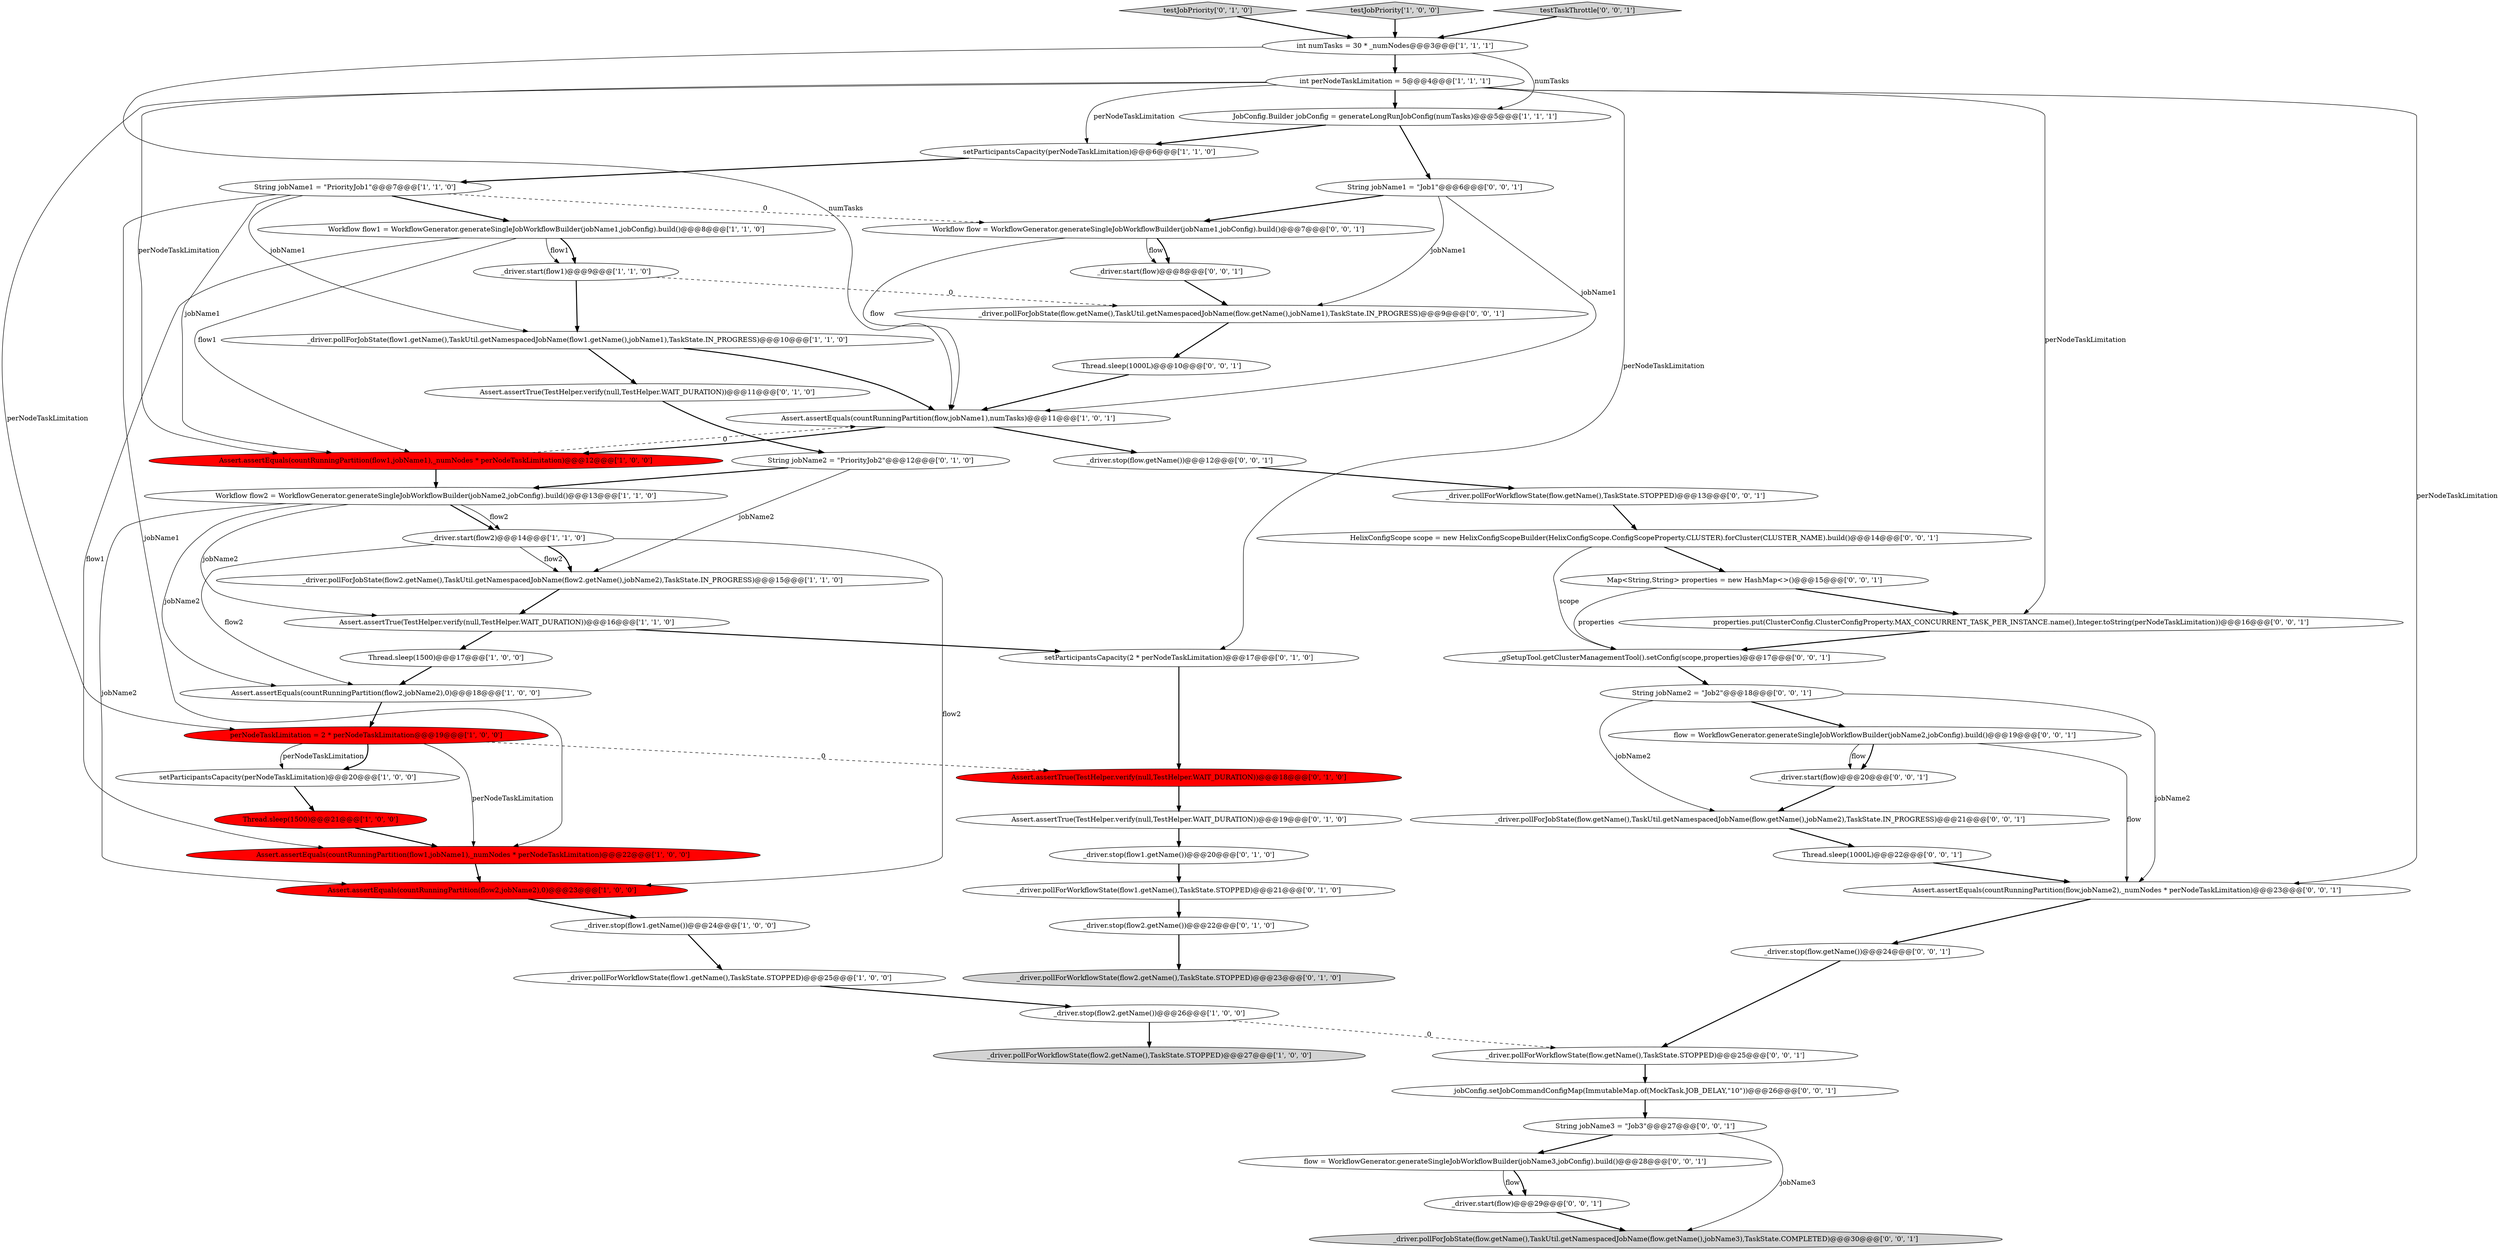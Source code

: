 digraph {
34 [style = filled, label = "testJobPriority['0', '1', '0']", fillcolor = lightgray, shape = diamond image = "AAA0AAABBB2BBB"];
25 [style = filled, label = "_driver.pollForJobState(flow1.getName(),TaskUtil.getNamespacedJobName(flow1.getName(),jobName1),TaskState.IN_PROGRESS)@@@10@@@['1', '1', '0']", fillcolor = white, shape = ellipse image = "AAA0AAABBB1BBB"];
40 [style = filled, label = "flow = WorkflowGenerator.generateSingleJobWorkflowBuilder(jobName3,jobConfig).build()@@@28@@@['0', '0', '1']", fillcolor = white, shape = ellipse image = "AAA0AAABBB3BBB"];
56 [style = filled, label = "Assert.assertEquals(countRunningPartition(flow,jobName2),_numNodes * perNodeTaskLimitation)@@@23@@@['0', '0', '1']", fillcolor = white, shape = ellipse image = "AAA0AAABBB3BBB"];
22 [style = filled, label = "perNodeTaskLimitation = 2 * perNodeTaskLimitation@@@19@@@['1', '0', '0']", fillcolor = red, shape = ellipse image = "AAA1AAABBB1BBB"];
14 [style = filled, label = "setParticipantsCapacity(perNodeTaskLimitation)@@@6@@@['1', '1', '0']", fillcolor = white, shape = ellipse image = "AAA0AAABBB1BBB"];
21 [style = filled, label = "int numTasks = 30 * _numNodes@@@3@@@['1', '1', '1']", fillcolor = white, shape = ellipse image = "AAA0AAABBB1BBB"];
52 [style = filled, label = "_driver.start(flow)@@@8@@@['0', '0', '1']", fillcolor = white, shape = ellipse image = "AAA0AAABBB3BBB"];
8 [style = filled, label = "Workflow flow1 = WorkflowGenerator.generateSingleJobWorkflowBuilder(jobName1,jobConfig).build()@@@8@@@['1', '1', '0']", fillcolor = white, shape = ellipse image = "AAA0AAABBB1BBB"];
26 [style = filled, label = "_driver.stop(flow1.getName())@@@20@@@['0', '1', '0']", fillcolor = white, shape = ellipse image = "AAA0AAABBB2BBB"];
60 [style = filled, label = "HelixConfigScope scope = new HelixConfigScopeBuilder(HelixConfigScope.ConfigScopeProperty.CLUSTER).forCluster(CLUSTER_NAME).build()@@@14@@@['0', '0', '1']", fillcolor = white, shape = ellipse image = "AAA0AAABBB3BBB"];
44 [style = filled, label = "_driver.pollForJobState(flow.getName(),TaskUtil.getNamespacedJobName(flow.getName(),jobName2),TaskState.IN_PROGRESS)@@@21@@@['0', '0', '1']", fillcolor = white, shape = ellipse image = "AAA0AAABBB3BBB"];
17 [style = filled, label = "_driver.start(flow2)@@@14@@@['1', '1', '0']", fillcolor = white, shape = ellipse image = "AAA0AAABBB1BBB"];
15 [style = filled, label = "testJobPriority['1', '0', '0']", fillcolor = lightgray, shape = diamond image = "AAA0AAABBB1BBB"];
58 [style = filled, label = "Map<String,String> properties = new HashMap<>()@@@15@@@['0', '0', '1']", fillcolor = white, shape = ellipse image = "AAA0AAABBB3BBB"];
55 [style = filled, label = "jobConfig.setJobCommandConfigMap(ImmutableMap.of(MockTask.JOB_DELAY,\"10\"))@@@26@@@['0', '0', '1']", fillcolor = white, shape = ellipse image = "AAA0AAABBB3BBB"];
9 [style = filled, label = "String jobName1 = \"PriorityJob1\"@@@7@@@['1', '1', '0']", fillcolor = white, shape = ellipse image = "AAA0AAABBB1BBB"];
24 [style = filled, label = "_driver.stop(flow1.getName())@@@24@@@['1', '0', '0']", fillcolor = white, shape = ellipse image = "AAA0AAABBB1BBB"];
2 [style = filled, label = "JobConfig.Builder jobConfig = generateLongRunJobConfig(numTasks)@@@5@@@['1', '1', '1']", fillcolor = white, shape = ellipse image = "AAA0AAABBB1BBB"];
16 [style = filled, label = "Workflow flow2 = WorkflowGenerator.generateSingleJobWorkflowBuilder(jobName2,jobConfig).build()@@@13@@@['1', '1', '0']", fillcolor = white, shape = ellipse image = "AAA0AAABBB1BBB"];
27 [style = filled, label = "String jobName2 = \"PriorityJob2\"@@@12@@@['0', '1', '0']", fillcolor = white, shape = ellipse image = "AAA0AAABBB2BBB"];
29 [style = filled, label = "Assert.assertTrue(TestHelper.verify(null,TestHelper.WAIT_DURATION))@@@18@@@['0', '1', '0']", fillcolor = red, shape = ellipse image = "AAA1AAABBB2BBB"];
50 [style = filled, label = "Workflow flow = WorkflowGenerator.generateSingleJobWorkflowBuilder(jobName1,jobConfig).build()@@@7@@@['0', '0', '1']", fillcolor = white, shape = ellipse image = "AAA0AAABBB3BBB"];
30 [style = filled, label = "Assert.assertTrue(TestHelper.verify(null,TestHelper.WAIT_DURATION))@@@19@@@['0', '1', '0']", fillcolor = white, shape = ellipse image = "AAA0AAABBB2BBB"];
37 [style = filled, label = "Thread.sleep(1000L)@@@10@@@['0', '0', '1']", fillcolor = white, shape = ellipse image = "AAA0AAABBB3BBB"];
42 [style = filled, label = "Thread.sleep(1000L)@@@22@@@['0', '0', '1']", fillcolor = white, shape = ellipse image = "AAA0AAABBB3BBB"];
48 [style = filled, label = "_driver.stop(flow.getName())@@@12@@@['0', '0', '1']", fillcolor = white, shape = ellipse image = "AAA0AAABBB3BBB"];
11 [style = filled, label = "_driver.pollForWorkflowState(flow2.getName(),TaskState.STOPPED)@@@27@@@['1', '0', '0']", fillcolor = lightgray, shape = ellipse image = "AAA0AAABBB1BBB"];
18 [style = filled, label = "setParticipantsCapacity(perNodeTaskLimitation)@@@20@@@['1', '0', '0']", fillcolor = white, shape = ellipse image = "AAA0AAABBB1BBB"];
0 [style = filled, label = "int perNodeTaskLimitation = 5@@@4@@@['1', '1', '1']", fillcolor = white, shape = ellipse image = "AAA0AAABBB1BBB"];
38 [style = filled, label = "_driver.pollForJobState(flow.getName(),TaskUtil.getNamespacedJobName(flow.getName(),jobName1),TaskState.IN_PROGRESS)@@@9@@@['0', '0', '1']", fillcolor = white, shape = ellipse image = "AAA0AAABBB3BBB"];
10 [style = filled, label = "Assert.assertEquals(countRunningPartition(flow1,jobName1),_numNodes * perNodeTaskLimitation)@@@22@@@['1', '0', '0']", fillcolor = red, shape = ellipse image = "AAA1AAABBB1BBB"];
1 [style = filled, label = "Thread.sleep(1500)@@@17@@@['1', '0', '0']", fillcolor = white, shape = ellipse image = "AAA0AAABBB1BBB"];
12 [style = filled, label = "Thread.sleep(1500)@@@21@@@['1', '0', '0']", fillcolor = red, shape = ellipse image = "AAA1AAABBB1BBB"];
19 [style = filled, label = "Assert.assertEquals(countRunningPartition(flow2,jobName2),0)@@@18@@@['1', '0', '0']", fillcolor = white, shape = ellipse image = "AAA0AAABBB1BBB"];
36 [style = filled, label = "properties.put(ClusterConfig.ClusterConfigProperty.MAX_CONCURRENT_TASK_PER_INSTANCE.name(),Integer.toString(perNodeTaskLimitation))@@@16@@@['0', '0', '1']", fillcolor = white, shape = ellipse image = "AAA0AAABBB3BBB"];
28 [style = filled, label = "Assert.assertTrue(TestHelper.verify(null,TestHelper.WAIT_DURATION))@@@11@@@['0', '1', '0']", fillcolor = white, shape = ellipse image = "AAA0AAABBB2BBB"];
45 [style = filled, label = "_driver.start(flow)@@@29@@@['0', '0', '1']", fillcolor = white, shape = ellipse image = "AAA0AAABBB3BBB"];
46 [style = filled, label = "_driver.pollForJobState(flow.getName(),TaskUtil.getNamespacedJobName(flow.getName(),jobName3),TaskState.COMPLETED)@@@30@@@['0', '0', '1']", fillcolor = lightgray, shape = ellipse image = "AAA0AAABBB3BBB"];
47 [style = filled, label = "_driver.pollForWorkflowState(flow.getName(),TaskState.STOPPED)@@@25@@@['0', '0', '1']", fillcolor = white, shape = ellipse image = "AAA0AAABBB3BBB"];
41 [style = filled, label = "flow = WorkflowGenerator.generateSingleJobWorkflowBuilder(jobName2,jobConfig).build()@@@19@@@['0', '0', '1']", fillcolor = white, shape = ellipse image = "AAA0AAABBB3BBB"];
13 [style = filled, label = "_driver.stop(flow2.getName())@@@26@@@['1', '0', '0']", fillcolor = white, shape = ellipse image = "AAA0AAABBB1BBB"];
31 [style = filled, label = "setParticipantsCapacity(2 * perNodeTaskLimitation)@@@17@@@['0', '1', '0']", fillcolor = white, shape = ellipse image = "AAA0AAABBB2BBB"];
32 [style = filled, label = "_driver.pollForWorkflowState(flow1.getName(),TaskState.STOPPED)@@@21@@@['0', '1', '0']", fillcolor = white, shape = ellipse image = "AAA0AAABBB2BBB"];
5 [style = filled, label = "_driver.start(flow1)@@@9@@@['1', '1', '0']", fillcolor = white, shape = ellipse image = "AAA0AAABBB1BBB"];
57 [style = filled, label = "_driver.pollForWorkflowState(flow.getName(),TaskState.STOPPED)@@@13@@@['0', '0', '1']", fillcolor = white, shape = ellipse image = "AAA0AAABBB3BBB"];
53 [style = filled, label = "String jobName1 = \"Job1\"@@@6@@@['0', '0', '1']", fillcolor = white, shape = ellipse image = "AAA0AAABBB3BBB"];
7 [style = filled, label = "_driver.pollForJobState(flow2.getName(),TaskUtil.getNamespacedJobName(flow2.getName(),jobName2),TaskState.IN_PROGRESS)@@@15@@@['1', '1', '0']", fillcolor = white, shape = ellipse image = "AAA0AAABBB1BBB"];
20 [style = filled, label = "Assert.assertEquals(countRunningPartition(flow1,jobName1),_numNodes * perNodeTaskLimitation)@@@12@@@['1', '0', '0']", fillcolor = red, shape = ellipse image = "AAA1AAABBB1BBB"];
33 [style = filled, label = "_driver.stop(flow2.getName())@@@22@@@['0', '1', '0']", fillcolor = white, shape = ellipse image = "AAA0AAABBB2BBB"];
43 [style = filled, label = "testTaskThrottle['0', '0', '1']", fillcolor = lightgray, shape = diamond image = "AAA0AAABBB3BBB"];
49 [style = filled, label = "_driver.stop(flow.getName())@@@24@@@['0', '0', '1']", fillcolor = white, shape = ellipse image = "AAA0AAABBB3BBB"];
6 [style = filled, label = "_driver.pollForWorkflowState(flow1.getName(),TaskState.STOPPED)@@@25@@@['1', '0', '0']", fillcolor = white, shape = ellipse image = "AAA0AAABBB1BBB"];
51 [style = filled, label = "String jobName2 = \"Job2\"@@@18@@@['0', '0', '1']", fillcolor = white, shape = ellipse image = "AAA0AAABBB3BBB"];
3 [style = filled, label = "Assert.assertEquals(countRunningPartition(flow,jobName1),numTasks)@@@11@@@['1', '0', '1']", fillcolor = white, shape = ellipse image = "AAA0AAABBB1BBB"];
54 [style = filled, label = "String jobName3 = \"Job3\"@@@27@@@['0', '0', '1']", fillcolor = white, shape = ellipse image = "AAA0AAABBB3BBB"];
39 [style = filled, label = "_gSetupTool.getClusterManagementTool().setConfig(scope,properties)@@@17@@@['0', '0', '1']", fillcolor = white, shape = ellipse image = "AAA0AAABBB3BBB"];
35 [style = filled, label = "_driver.pollForWorkflowState(flow2.getName(),TaskState.STOPPED)@@@23@@@['0', '1', '0']", fillcolor = lightgray, shape = ellipse image = "AAA0AAABBB2BBB"];
4 [style = filled, label = "Assert.assertTrue(TestHelper.verify(null,TestHelper.WAIT_DURATION))@@@16@@@['1', '1', '0']", fillcolor = white, shape = ellipse image = "AAA0AAABBB1BBB"];
59 [style = filled, label = "_driver.start(flow)@@@20@@@['0', '0', '1']", fillcolor = white, shape = ellipse image = "AAA0AAABBB3BBB"];
23 [style = filled, label = "Assert.assertEquals(countRunningPartition(flow2,jobName2),0)@@@23@@@['1', '0', '0']", fillcolor = red, shape = ellipse image = "AAA1AAABBB1BBB"];
16->4 [style = solid, label="jobName2"];
17->7 [style = solid, label="flow2"];
29->30 [style = bold, label=""];
15->21 [style = bold, label=""];
22->29 [style = dashed, label="0"];
37->3 [style = bold, label=""];
27->7 [style = solid, label="jobName2"];
2->53 [style = bold, label=""];
12->10 [style = bold, label=""];
20->16 [style = bold, label=""];
39->51 [style = bold, label=""];
2->14 [style = bold, label=""];
9->50 [style = dashed, label="0"];
14->9 [style = bold, label=""];
8->20 [style = solid, label="flow1"];
17->19 [style = solid, label="flow2"];
25->28 [style = bold, label=""];
26->32 [style = bold, label=""];
21->0 [style = bold, label=""];
50->52 [style = solid, label="flow"];
25->3 [style = bold, label=""];
30->26 [style = bold, label=""];
22->18 [style = solid, label="perNodeTaskLimitation"];
18->12 [style = bold, label=""];
31->29 [style = bold, label=""];
57->60 [style = bold, label=""];
0->31 [style = solid, label="perNodeTaskLimitation"];
41->56 [style = solid, label="flow"];
16->17 [style = bold, label=""];
27->16 [style = bold, label=""];
53->38 [style = solid, label="jobName1"];
9->8 [style = bold, label=""];
13->11 [style = bold, label=""];
41->59 [style = bold, label=""];
8->5 [style = solid, label="flow1"];
5->25 [style = bold, label=""];
40->45 [style = solid, label="flow"];
22->18 [style = bold, label=""];
0->56 [style = solid, label="perNodeTaskLimitation"];
38->37 [style = bold, label=""];
0->14 [style = solid, label="perNodeTaskLimitation"];
42->56 [style = bold, label=""];
9->25 [style = solid, label="jobName1"];
53->3 [style = solid, label="jobName1"];
5->38 [style = dashed, label="0"];
45->46 [style = bold, label=""];
59->44 [style = bold, label=""];
1->19 [style = bold, label=""];
19->22 [style = bold, label=""];
0->36 [style = solid, label="perNodeTaskLimitation"];
44->42 [style = bold, label=""];
54->40 [style = bold, label=""];
21->2 [style = solid, label="numTasks"];
54->46 [style = solid, label="jobName3"];
60->39 [style = solid, label="scope"];
20->3 [style = dashed, label="0"];
7->4 [style = bold, label=""];
9->10 [style = solid, label="jobName1"];
32->33 [style = bold, label=""];
36->39 [style = bold, label=""];
0->20 [style = solid, label="perNodeTaskLimitation"];
53->50 [style = bold, label=""];
60->58 [style = bold, label=""];
4->31 [style = bold, label=""];
0->22 [style = solid, label="perNodeTaskLimitation"];
16->19 [style = solid, label="jobName2"];
10->23 [style = bold, label=""];
6->13 [style = bold, label=""];
51->56 [style = solid, label="jobName2"];
4->1 [style = bold, label=""];
51->44 [style = solid, label="jobName2"];
9->20 [style = solid, label="jobName1"];
34->21 [style = bold, label=""];
58->36 [style = bold, label=""];
43->21 [style = bold, label=""];
8->10 [style = solid, label="flow1"];
33->35 [style = bold, label=""];
56->49 [style = bold, label=""];
58->39 [style = solid, label="properties"];
48->57 [style = bold, label=""];
16->17 [style = solid, label="flow2"];
0->2 [style = bold, label=""];
52->38 [style = bold, label=""];
41->59 [style = solid, label="flow"];
50->52 [style = bold, label=""];
50->3 [style = solid, label="flow"];
22->10 [style = solid, label="perNodeTaskLimitation"];
49->47 [style = bold, label=""];
17->7 [style = bold, label=""];
23->24 [style = bold, label=""];
3->20 [style = bold, label=""];
3->48 [style = bold, label=""];
16->23 [style = solid, label="jobName2"];
47->55 [style = bold, label=""];
8->5 [style = bold, label=""];
17->23 [style = solid, label="flow2"];
40->45 [style = bold, label=""];
21->3 [style = solid, label="numTasks"];
28->27 [style = bold, label=""];
13->47 [style = dashed, label="0"];
55->54 [style = bold, label=""];
24->6 [style = bold, label=""];
51->41 [style = bold, label=""];
}
